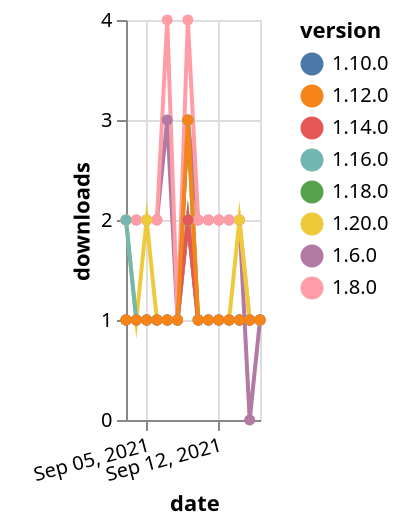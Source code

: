 {"$schema": "https://vega.github.io/schema/vega-lite/v5.json", "description": "A simple bar chart with embedded data.", "data": {"values": [{"date": "2021-09-03", "total": 2299, "delta": 2, "version": "1.6.0"}, {"date": "2021-09-04", "total": 2301, "delta": 2, "version": "1.6.0"}, {"date": "2021-09-05", "total": 2303, "delta": 2, "version": "1.6.0"}, {"date": "2021-09-06", "total": 2305, "delta": 2, "version": "1.6.0"}, {"date": "2021-09-07", "total": 2308, "delta": 3, "version": "1.6.0"}, {"date": "2021-09-08", "total": 2309, "delta": 1, "version": "1.6.0"}, {"date": "2021-09-09", "total": 2312, "delta": 3, "version": "1.6.0"}, {"date": "2021-09-10", "total": 2314, "delta": 2, "version": "1.6.0"}, {"date": "2021-09-11", "total": 2316, "delta": 2, "version": "1.6.0"}, {"date": "2021-09-12", "total": 2318, "delta": 2, "version": "1.6.0"}, {"date": "2021-09-13", "total": 2320, "delta": 2, "version": "1.6.0"}, {"date": "2021-09-14", "total": 2322, "delta": 2, "version": "1.6.0"}, {"date": "2021-09-15", "total": 2322, "delta": 0, "version": "1.6.0"}, {"date": "2021-09-16", "total": 2323, "delta": 1, "version": "1.6.0"}, {"date": "2021-09-03", "total": 167, "delta": 1, "version": "1.18.0"}, {"date": "2021-09-04", "total": 168, "delta": 1, "version": "1.18.0"}, {"date": "2021-09-05", "total": 169, "delta": 1, "version": "1.18.0"}, {"date": "2021-09-06", "total": 170, "delta": 1, "version": "1.18.0"}, {"date": "2021-09-07", "total": 171, "delta": 1, "version": "1.18.0"}, {"date": "2021-09-08", "total": 172, "delta": 1, "version": "1.18.0"}, {"date": "2021-09-09", "total": 175, "delta": 3, "version": "1.18.0"}, {"date": "2021-09-10", "total": 176, "delta": 1, "version": "1.18.0"}, {"date": "2021-09-11", "total": 177, "delta": 1, "version": "1.18.0"}, {"date": "2021-09-12", "total": 178, "delta": 1, "version": "1.18.0"}, {"date": "2021-09-13", "total": 179, "delta": 1, "version": "1.18.0"}, {"date": "2021-09-14", "total": 180, "delta": 1, "version": "1.18.0"}, {"date": "2021-09-15", "total": 181, "delta": 1, "version": "1.18.0"}, {"date": "2021-09-16", "total": 182, "delta": 1, "version": "1.18.0"}, {"date": "2021-09-03", "total": 2448, "delta": 2, "version": "1.8.0"}, {"date": "2021-09-04", "total": 2450, "delta": 2, "version": "1.8.0"}, {"date": "2021-09-05", "total": 2452, "delta": 2, "version": "1.8.0"}, {"date": "2021-09-06", "total": 2454, "delta": 2, "version": "1.8.0"}, {"date": "2021-09-07", "total": 2458, "delta": 4, "version": "1.8.0"}, {"date": "2021-09-08", "total": 2459, "delta": 1, "version": "1.8.0"}, {"date": "2021-09-09", "total": 2463, "delta": 4, "version": "1.8.0"}, {"date": "2021-09-10", "total": 2465, "delta": 2, "version": "1.8.0"}, {"date": "2021-09-11", "total": 2467, "delta": 2, "version": "1.8.0"}, {"date": "2021-09-12", "total": 2469, "delta": 2, "version": "1.8.0"}, {"date": "2021-09-13", "total": 2471, "delta": 2, "version": "1.8.0"}, {"date": "2021-09-14", "total": 2473, "delta": 2, "version": "1.8.0"}, {"date": "2021-09-15", "total": 2474, "delta": 1, "version": "1.8.0"}, {"date": "2021-09-16", "total": 2475, "delta": 1, "version": "1.8.0"}, {"date": "2021-09-03", "total": 234, "delta": 1, "version": "1.10.0"}, {"date": "2021-09-04", "total": 235, "delta": 1, "version": "1.10.0"}, {"date": "2021-09-05", "total": 236, "delta": 1, "version": "1.10.0"}, {"date": "2021-09-06", "total": 237, "delta": 1, "version": "1.10.0"}, {"date": "2021-09-07", "total": 238, "delta": 1, "version": "1.10.0"}, {"date": "2021-09-08", "total": 239, "delta": 1, "version": "1.10.0"}, {"date": "2021-09-09", "total": 241, "delta": 2, "version": "1.10.0"}, {"date": "2021-09-10", "total": 242, "delta": 1, "version": "1.10.0"}, {"date": "2021-09-11", "total": 243, "delta": 1, "version": "1.10.0"}, {"date": "2021-09-12", "total": 244, "delta": 1, "version": "1.10.0"}, {"date": "2021-09-13", "total": 245, "delta": 1, "version": "1.10.0"}, {"date": "2021-09-14", "total": 246, "delta": 1, "version": "1.10.0"}, {"date": "2021-09-15", "total": 247, "delta": 1, "version": "1.10.0"}, {"date": "2021-09-16", "total": 248, "delta": 1, "version": "1.10.0"}, {"date": "2021-09-03", "total": 117, "delta": 2, "version": "1.20.0"}, {"date": "2021-09-04", "total": 118, "delta": 1, "version": "1.20.0"}, {"date": "2021-09-05", "total": 120, "delta": 2, "version": "1.20.0"}, {"date": "2021-09-06", "total": 121, "delta": 1, "version": "1.20.0"}, {"date": "2021-09-07", "total": 122, "delta": 1, "version": "1.20.0"}, {"date": "2021-09-08", "total": 123, "delta": 1, "version": "1.20.0"}, {"date": "2021-09-09", "total": 125, "delta": 2, "version": "1.20.0"}, {"date": "2021-09-10", "total": 126, "delta": 1, "version": "1.20.0"}, {"date": "2021-09-11", "total": 127, "delta": 1, "version": "1.20.0"}, {"date": "2021-09-12", "total": 128, "delta": 1, "version": "1.20.0"}, {"date": "2021-09-13", "total": 129, "delta": 1, "version": "1.20.0"}, {"date": "2021-09-14", "total": 131, "delta": 2, "version": "1.20.0"}, {"date": "2021-09-15", "total": 132, "delta": 1, "version": "1.20.0"}, {"date": "2021-09-16", "total": 133, "delta": 1, "version": "1.20.0"}, {"date": "2021-09-03", "total": 156, "delta": 2, "version": "1.16.0"}, {"date": "2021-09-04", "total": 157, "delta": 1, "version": "1.16.0"}, {"date": "2021-09-05", "total": 158, "delta": 1, "version": "1.16.0"}, {"date": "2021-09-06", "total": 159, "delta": 1, "version": "1.16.0"}, {"date": "2021-09-07", "total": 160, "delta": 1, "version": "1.16.0"}, {"date": "2021-09-08", "total": 161, "delta": 1, "version": "1.16.0"}, {"date": "2021-09-09", "total": 163, "delta": 2, "version": "1.16.0"}, {"date": "2021-09-10", "total": 164, "delta": 1, "version": "1.16.0"}, {"date": "2021-09-11", "total": 165, "delta": 1, "version": "1.16.0"}, {"date": "2021-09-12", "total": 166, "delta": 1, "version": "1.16.0"}, {"date": "2021-09-13", "total": 167, "delta": 1, "version": "1.16.0"}, {"date": "2021-09-14", "total": 168, "delta": 1, "version": "1.16.0"}, {"date": "2021-09-15", "total": 169, "delta": 1, "version": "1.16.0"}, {"date": "2021-09-16", "total": 170, "delta": 1, "version": "1.16.0"}, {"date": "2021-09-03", "total": 175, "delta": 1, "version": "1.14.0"}, {"date": "2021-09-04", "total": 176, "delta": 1, "version": "1.14.0"}, {"date": "2021-09-05", "total": 177, "delta": 1, "version": "1.14.0"}, {"date": "2021-09-06", "total": 178, "delta": 1, "version": "1.14.0"}, {"date": "2021-09-07", "total": 179, "delta": 1, "version": "1.14.0"}, {"date": "2021-09-08", "total": 180, "delta": 1, "version": "1.14.0"}, {"date": "2021-09-09", "total": 182, "delta": 2, "version": "1.14.0"}, {"date": "2021-09-10", "total": 183, "delta": 1, "version": "1.14.0"}, {"date": "2021-09-11", "total": 184, "delta": 1, "version": "1.14.0"}, {"date": "2021-09-12", "total": 185, "delta": 1, "version": "1.14.0"}, {"date": "2021-09-13", "total": 186, "delta": 1, "version": "1.14.0"}, {"date": "2021-09-14", "total": 187, "delta": 1, "version": "1.14.0"}, {"date": "2021-09-15", "total": 188, "delta": 1, "version": "1.14.0"}, {"date": "2021-09-16", "total": 189, "delta": 1, "version": "1.14.0"}, {"date": "2021-09-03", "total": 316, "delta": 1, "version": "1.12.0"}, {"date": "2021-09-04", "total": 317, "delta": 1, "version": "1.12.0"}, {"date": "2021-09-05", "total": 318, "delta": 1, "version": "1.12.0"}, {"date": "2021-09-06", "total": 319, "delta": 1, "version": "1.12.0"}, {"date": "2021-09-07", "total": 320, "delta": 1, "version": "1.12.0"}, {"date": "2021-09-08", "total": 321, "delta": 1, "version": "1.12.0"}, {"date": "2021-09-09", "total": 324, "delta": 3, "version": "1.12.0"}, {"date": "2021-09-10", "total": 325, "delta": 1, "version": "1.12.0"}, {"date": "2021-09-11", "total": 326, "delta": 1, "version": "1.12.0"}, {"date": "2021-09-12", "total": 327, "delta": 1, "version": "1.12.0"}, {"date": "2021-09-13", "total": 328, "delta": 1, "version": "1.12.0"}, {"date": "2021-09-14", "total": 329, "delta": 1, "version": "1.12.0"}, {"date": "2021-09-15", "total": 330, "delta": 1, "version": "1.12.0"}, {"date": "2021-09-16", "total": 331, "delta": 1, "version": "1.12.0"}]}, "width": "container", "mark": {"type": "line", "point": {"filled": true}}, "encoding": {"x": {"field": "date", "type": "temporal", "timeUnit": "yearmonthdate", "title": "date", "axis": {"labelAngle": -15}}, "y": {"field": "delta", "type": "quantitative", "title": "downloads"}, "color": {"field": "version", "type": "nominal"}, "tooltip": {"field": "delta"}}}
